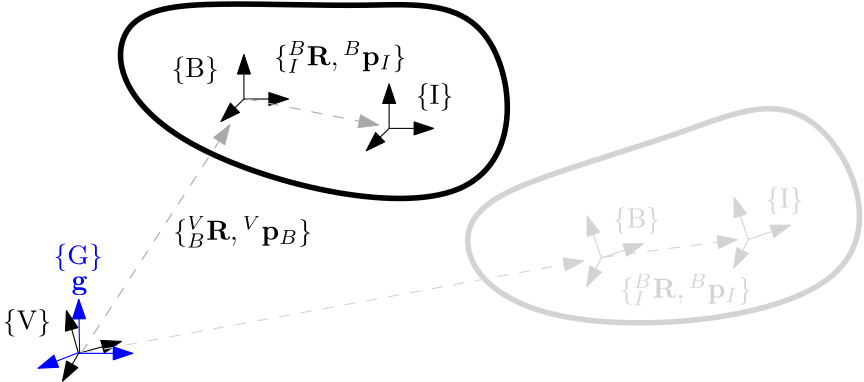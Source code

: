 <?xml version="1.0"?>
<!DOCTYPE ipe SYSTEM "ipe.dtd">
<ipe version="70218" creator="Ipe 7.2.18">
<info created="D:20201109155758" modified="D:20201115204253"/>
<ipestyle name="basic">
<symbol name="arrow/arc(spx)">
<path stroke="sym-stroke" fill="sym-stroke" pen="sym-pen">
0 0 m
-1 0.333 l
-1 -0.333 l
h
</path>
</symbol>
<symbol name="arrow/farc(spx)">
<path stroke="sym-stroke" fill="white" pen="sym-pen">
0 0 m
-1 0.333 l
-1 -0.333 l
h
</path>
</symbol>
<symbol name="arrow/ptarc(spx)">
<path stroke="sym-stroke" fill="sym-stroke" pen="sym-pen">
0 0 m
-1 0.333 l
-0.8 0 l
-1 -0.333 l
h
</path>
</symbol>
<symbol name="arrow/fptarc(spx)">
<path stroke="sym-stroke" fill="white" pen="sym-pen">
0 0 m
-1 0.333 l
-0.8 0 l
-1 -0.333 l
h
</path>
</symbol>
<symbol name="mark/circle(sx)" transformations="translations">
<path fill="sym-stroke">
0.6 0 0 0.6 0 0 e
0.4 0 0 0.4 0 0 e
</path>
</symbol>
<symbol name="mark/disk(sx)" transformations="translations">
<path fill="sym-stroke">
0.6 0 0 0.6 0 0 e
</path>
</symbol>
<symbol name="mark/fdisk(sfx)" transformations="translations">
<group>
<path fill="sym-fill">
0.5 0 0 0.5 0 0 e
</path>
<path fill="sym-stroke" fillrule="eofill">
0.6 0 0 0.6 0 0 e
0.4 0 0 0.4 0 0 e
</path>
</group>
</symbol>
<symbol name="mark/box(sx)" transformations="translations">
<path fill="sym-stroke" fillrule="eofill">
-0.6 -0.6 m
0.6 -0.6 l
0.6 0.6 l
-0.6 0.6 l
h
-0.4 -0.4 m
0.4 -0.4 l
0.4 0.4 l
-0.4 0.4 l
h
</path>
</symbol>
<symbol name="mark/square(sx)" transformations="translations">
<path fill="sym-stroke">
-0.6 -0.6 m
0.6 -0.6 l
0.6 0.6 l
-0.6 0.6 l
h
</path>
</symbol>
<symbol name="mark/fsquare(sfx)" transformations="translations">
<group>
<path fill="sym-fill">
-0.5 -0.5 m
0.5 -0.5 l
0.5 0.5 l
-0.5 0.5 l
h
</path>
<path fill="sym-stroke" fillrule="eofill">
-0.6 -0.6 m
0.6 -0.6 l
0.6 0.6 l
-0.6 0.6 l
h
-0.4 -0.4 m
0.4 -0.4 l
0.4 0.4 l
-0.4 0.4 l
h
</path>
</group>
</symbol>
<symbol name="mark/cross(sx)" transformations="translations">
<group>
<path fill="sym-stroke">
-0.43 -0.57 m
0.57 0.43 l
0.43 0.57 l
-0.57 -0.43 l
h
</path>
<path fill="sym-stroke">
-0.43 0.57 m
0.57 -0.43 l
0.43 -0.57 l
-0.57 0.43 l
h
</path>
</group>
</symbol>
<symbol name="arrow/fnormal(spx)">
<path stroke="sym-stroke" fill="white" pen="sym-pen">
0 0 m
-1 0.333 l
-1 -0.333 l
h
</path>
</symbol>
<symbol name="arrow/pointed(spx)">
<path stroke="sym-stroke" fill="sym-stroke" pen="sym-pen">
0 0 m
-1 0.333 l
-0.8 0 l
-1 -0.333 l
h
</path>
</symbol>
<symbol name="arrow/fpointed(spx)">
<path stroke="sym-stroke" fill="white" pen="sym-pen">
0 0 m
-1 0.333 l
-0.8 0 l
-1 -0.333 l
h
</path>
</symbol>
<symbol name="arrow/linear(spx)">
<path stroke="sym-stroke" pen="sym-pen">
-1 0.333 m
0 0 l
-1 -0.333 l
</path>
</symbol>
<symbol name="arrow/fdouble(spx)">
<path stroke="sym-stroke" fill="white" pen="sym-pen">
0 0 m
-1 0.333 l
-1 -0.333 l
h
-1 0 m
-2 0.333 l
-2 -0.333 l
h
</path>
</symbol>
<symbol name="arrow/double(spx)">
<path stroke="sym-stroke" fill="sym-stroke" pen="sym-pen">
0 0 m
-1 0.333 l
-1 -0.333 l
h
-1 0 m
-2 0.333 l
-2 -0.333 l
h
</path>
</symbol>
<symbol name="arrow/mid-normal(spx)">
<path stroke="sym-stroke" fill="sym-stroke" pen="sym-pen">
0.5 0 m
-0.5 0.333 l
-0.5 -0.333 l
h
</path>
</symbol>
<symbol name="arrow/mid-fnormal(spx)">
<path stroke="sym-stroke" fill="white" pen="sym-pen">
0.5 0 m
-0.5 0.333 l
-0.5 -0.333 l
h
</path>
</symbol>
<symbol name="arrow/mid-pointed(spx)">
<path stroke="sym-stroke" fill="sym-stroke" pen="sym-pen">
0.5 0 m
-0.5 0.333 l
-0.3 0 l
-0.5 -0.333 l
h
</path>
</symbol>
<symbol name="arrow/mid-fpointed(spx)">
<path stroke="sym-stroke" fill="white" pen="sym-pen">
0.5 0 m
-0.5 0.333 l
-0.3 0 l
-0.5 -0.333 l
h
</path>
</symbol>
<symbol name="arrow/mid-double(spx)">
<path stroke="sym-stroke" fill="sym-stroke" pen="sym-pen">
1 0 m
0 0.333 l
0 -0.333 l
h
0 0 m
-1 0.333 l
-1 -0.333 l
h
</path>
</symbol>
<symbol name="arrow/mid-fdouble(spx)">
<path stroke="sym-stroke" fill="white" pen="sym-pen">
1 0 m
0 0.333 l
0 -0.333 l
h
0 0 m
-1 0.333 l
-1 -0.333 l
h
</path>
</symbol>
<pen name="heavier" value="0.8"/>
<pen name="fat" value="1.2"/>
<pen name="ultrafat" value="2"/>
<symbolsize name="large" value="5"/>
<symbolsize name="small" value="2"/>
<symbolsize name="tiny" value="1.1"/>
<arrowsize name="large" value="10"/>
<arrowsize name="small" value="5"/>
<arrowsize name="tiny" value="3"/>
<color name="red" value="1 0 0"/>
<color name="blue" value="0 0 1"/>
<color name="green" value="0 1 0"/>
<color name="yellow" value="1 1 0"/>
<color name="orange" value="1 0.647 0"/>
<color name="gold" value="1 0.843 0"/>
<color name="purple" value="0.627 0.125 0.941"/>
<color name="gray" value="0.745"/>
<color name="brown" value="0.647 0.165 0.165"/>
<color name="navy" value="0 0 0.502"/>
<color name="pink" value="1 0.753 0.796"/>
<color name="seagreen" value="0.18 0.545 0.341"/>
<color name="turquoise" value="0.251 0.878 0.816"/>
<color name="violet" value="0.933 0.51 0.933"/>
<color name="darkblue" value="0 0 0.545"/>
<color name="darkcyan" value="0 0.545 0.545"/>
<color name="darkgray" value="0.663"/>
<color name="darkgreen" value="0 0.392 0"/>
<color name="darkmagenta" value="0.545 0 0.545"/>
<color name="darkorange" value="1 0.549 0"/>
<color name="darkred" value="0.545 0 0"/>
<color name="lightblue" value="0.678 0.847 0.902"/>
<color name="lightcyan" value="0.878 1 1"/>
<color name="lightgray" value="0.827"/>
<color name="lightgreen" value="0.565 0.933 0.565"/>
<color name="lightyellow" value="1 1 0.878"/>
<dashstyle name="dotted" value="[1 3] 0"/>
<dashstyle name="dashed" value="[4] 0"/>
<dashstyle name="dash dotted" value="[4 2 1 2] 0"/>
<dashstyle name="dash dot dotted" value="[4 2 1 2 1 2] 0"/>
<textsize name="large" value="\large"/>
<textsize name="Large" value="\Large"/>
<textsize name="LARGE" value="\LARGE"/>
<textsize name="huge" value="\huge"/>
<textsize name="Huge" value="\Huge"/>
<textsize name="small" value="\small"/>
<textsize name="footnote" value="\footnotesize"/>
<textsize name="tiny" value="\tiny"/>
<textstyle name="center" begin="\begin{center}" end="\end{center}"/>
<textstyle name="itemize" begin="\begin{itemize}" end="\end{itemize}"/>
<textstyle name="item" begin="\begin{itemize}\item{}" end="\end{itemize}"/>
<gridsize name="4 pts" value="4"/>
<gridsize name="8 pts (~3 mm)" value="8"/>
<gridsize name="16 pts (~6 mm)" value="16"/>
<gridsize name="32 pts (~12 mm)" value="32"/>
<gridsize name="10 pts (~3.5 mm)" value="10"/>
<gridsize name="20 pts (~7 mm)" value="20"/>
<gridsize name="14 pts (~5 mm)" value="14"/>
<gridsize name="28 pts (~10 mm)" value="28"/>
<gridsize name="56 pts (~20 mm)" value="56"/>
<anglesize name="90 deg" value="90"/>
<anglesize name="60 deg" value="60"/>
<anglesize name="45 deg" value="45"/>
<anglesize name="30 deg" value="30"/>
<anglesize name="22.5 deg" value="22.5"/>
<opacity name="10%" value="0.1"/>
<opacity name="30%" value="0.3"/>
<opacity name="50%" value="0.5"/>
<opacity name="75%" value="0.75"/>
<tiling name="falling" angle="-60" step="4" width="1"/>
<tiling name="rising" angle="30" step="4" width="1"/>
</ipestyle>
<page>
<layer name="alpha"/>
<view layers="alpha" active="alpha"/>
<text layer="alpha" matrix="1 0 0 1 -7.8571 -16.6208" transformations="translations" pos="46.7004 695.673" stroke="black" type="label" width="17.435" height="7.473" depth="2.49" valign="baseline">\{V\}</text>
<group matrix="0.962593 0.270952 -0.270952 0.962593 186.574 6.25643">
<path stroke="black" arrow="normal/normal">
64 672 m
64 688 l
</path>
<path stroke="black" arrow="normal/normal">
64 672 m
80 672 l
</path>
<path stroke="black" arrow="normal/normal">
64 672 m
55.7663 663.943 l
</path>
</group>
<group matrix="1 0 0 1 61.6482 90.0541">
<path stroke="black" arrow="normal/normal">
64 672 m
64 688 l
</path>
<path stroke="black" arrow="normal/normal">
64 672 m
80 672 l
</path>
<path stroke="black" arrow="normal/normal">
64 672 m
55.7663 663.943 l
</path>
</group>
<group matrix="1 0 0 1 113.928 79.4772">
<path stroke="black" arrow="normal/normal">
64 672 m
64 688 l
</path>
<path stroke="black" arrow="normal/normal">
64 672 m
80 672 l
</path>
<path stroke="black" arrow="normal/normal">
64 672 m
55.7663 663.943 l
</path>
</group>
<text matrix="1 0 0 1 52.8843 74.34" transformations="translations" pos="46.7004 695.673" stroke="black" type="label" width="17.02" height="7.473" depth="2.49" valign="baseline">\{B\}</text>
<text matrix="1 0 0 1 140.823 64.6697" transformations="translations" pos="46.7004 695.673" stroke="black" type="label" width="13.56" height="7.473" depth="2.49" valign="baseline">\{I\}</text>
<path stroke="blue" arrow="normal/normal">
66.4942 670.591 m
66.192 689.932 l
</path>
<text matrix="1 0 0 1 16.873 -2.1151" transformations="translations" pos="46.7004 695.673" stroke="blue" type="label" width="5.888" height="4.435" depth="1.93" valign="baseline" style="math">\mathbf{g}</text>
<path stroke="darkgray" dash="dashed" arrow="normal/normal">
67.0986 670.591 m
120.587 752.788 l
</path>
<path matrix="0.892857 0 0 -0.114942 66.4197 839.235" stroke="darkgray" dash="dashed" arrow="normal/normal">
67.0986 670.591 m
120.587 752.788 l
</path>
<text matrix="1 0 0 1 53.4888 15.7142" transformations="translations" pos="46.7004 695.673" stroke="black" type="label" width="50.043" height="8.385" depth="2.74" valign="baseline" style="math">\{{}^V_{B}\mathbf{R},{}^V\mathbf{p}_{B}\}</text>
<text matrix="1 0 0 1 89.7523 78.5711" transformations="translations" pos="46.7004 695.673" stroke="black" type="label" width="47.634" height="8.385" depth="2.74" valign="baseline" style="math">\{{}^B_{I}\mathbf{R},{}^B\mathbf{p}_{I}\}</text>
<path stroke="black" pen="ultrafat">
171.356 794.794
115.148 797.211
74.6535 793.585
85.2304 743.118
227.565 708.97
220.916 798.722 u
</path>
<group matrix="0.947497 0.319764 -0.319764 0.947497 408.546 47.6447">
<path stroke="lightgray" arrow="normal/normal">
64 672 m
64 688 l
</path>
<path stroke="lightgray" arrow="normal/normal">
64 672 m
80 672 l
</path>
<path stroke="lightgray" arrow="normal/normal">
64 672 m
55.7663 663.943 l
</path>
</group>
<group matrix="0.947497 0.319764 -0.319764 0.947497 461.463 54.3403">
<path stroke="lightgray" arrow="normal/normal">
64 672 m
64 688 l
</path>
<path stroke="lightgray" arrow="normal/normal">
64 672 m
80 672 l
</path>
<path stroke="lightgray" arrow="normal/normal">
64 672 m
55.7663 663.943 l
</path>
</group>
<text matrix="0.947497 0.319764 -0.319764 0.947497 436.696 41.7389" transformations="translations" pos="46.7004 695.673" stroke="lightgray" type="label" width="17.02" height="7.473" depth="2.49" valign="baseline">\{B\}</text>
<text matrix="0.947497 0.319764 -0.319764 0.947497 491.681 48.9102" transformations="translations" pos="46.7004 695.673" stroke="lightgray" type="label" width="13.56" height="7.473" depth="2.49" valign="baseline">\{I\}</text>
<path matrix="0.84598 0.285503 0.0367543 -0.108907 173.507 759.017" stroke="lightgray" dash="dashed" arrow="normal/normal">
67.0986 670.591 m
120.587 752.788 l
</path>
<text matrix="0.947497 0.319764 -0.319764 0.947497 439.149 16.4382" transformations="translations" pos="46.7004 695.673" stroke="lightgray" type="label" width="47.634" height="8.385" depth="2.74" valign="baseline" style="math">\{{}^B_{I}\mathbf{R},{}^B\mathbf{p}_{I}\}</text>
<path matrix="0.947497 0.319764 -0.319764 0.947497 378.931 -57.3942" stroke="lightgray" pen="ultrafat">
171.356 794.794
115.148 797.211
74.6535 793.585
85.2304 743.118
227.565 708.97
220.916 798.722 u
</path>
<path matrix="3.37356 0 0 0.403772 -158.961 399.826" stroke="lightgray" dash="dashed" arrow="normal/normal">
67.0986 670.591 m
120.587 752.788 l
</path>
<path matrix="-0.0151879 -0.999885 0.999885 -0.0151879 -603.226 747.162" stroke="blue" arrow="normal/normal">
66.4942 670.591 m
66.192 689.932 l
</path>
<path matrix="-2.29171 0.107885 -0.820639 -0.301277 769.438 865.864" stroke="blue" arrow="normal/normal">
66.4942 670.591 m
66.192 689.932 l
</path>
<text matrix="1 0 0 1 10.3949 6.91452" transformations="translations" pos="46.7004 695.673" stroke="blue" type="label" width="17.781" height="7.473" depth="2.49" valign="baseline">\{G\}</text>
</page>
</ipe>
